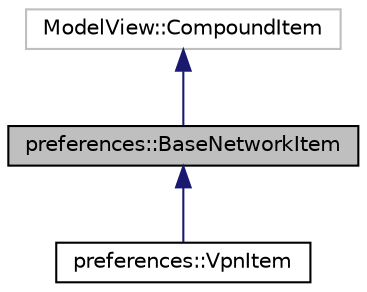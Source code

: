 digraph "preferences::BaseNetworkItem"
{
 // LATEX_PDF_SIZE
  edge [fontname="Helvetica",fontsize="10",labelfontname="Helvetica",labelfontsize="10"];
  node [fontname="Helvetica",fontsize="10",shape=record];
  Node1 [label="preferences::BaseNetworkItem",height=0.2,width=0.4,color="black", fillcolor="grey75", style="filled", fontcolor="black",tooltip="Drives item representation for editor."];
  Node2 -> Node1 [dir="back",color="midnightblue",fontsize="10",style="solid",fontname="Helvetica"];
  Node2 [label="ModelView::CompoundItem",height=0.2,width=0.4,color="grey75", fillcolor="white", style="filled",tooltip=" "];
  Node1 -> Node3 [dir="back",color="midnightblue",fontsize="10",style="solid",fontname="Helvetica"];
  Node3 [label="preferences::VpnItem",height=0.2,width=0.4,color="black", fillcolor="white", style="filled",URL="$classpreferences_1_1_vpn_item.html",tooltip="Drives item representation for editor."];
}

